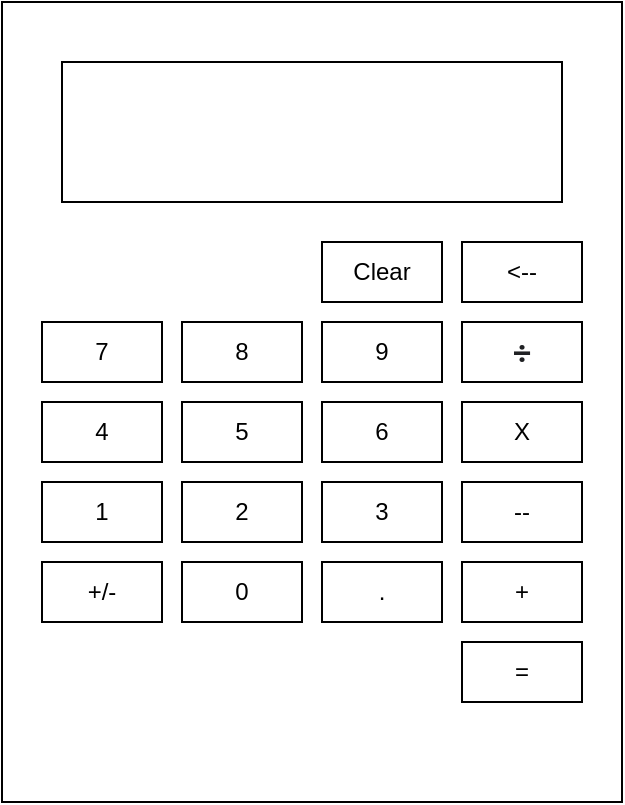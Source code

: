 <mxfile version="13.10.3" type="device"><diagram id="AuvZdxGqqd3Isdh8W4VU" name="Page-1"><mxGraphModel dx="1422" dy="794" grid="1" gridSize="10" guides="1" tooltips="1" connect="1" arrows="1" fold="1" page="1" pageScale="1" pageWidth="850" pageHeight="1100" math="0" shadow="0"><root><mxCell id="0"/><mxCell id="1" parent="0"/><mxCell id="MbUlBB1X1qrfcUu3GRpx-5" value="" style="rounded=0;whiteSpace=wrap;html=1;" vertex="1" parent="1"><mxGeometry x="180" y="190" width="310" height="400" as="geometry"/></mxCell><mxCell id="MbUlBB1X1qrfcUu3GRpx-6" value="" style="rounded=0;whiteSpace=wrap;html=1;" vertex="1" parent="1"><mxGeometry x="210" y="220" width="250" height="70" as="geometry"/></mxCell><mxCell id="MbUlBB1X1qrfcUu3GRpx-10" value="Clear" style="rounded=0;whiteSpace=wrap;html=1;" vertex="1" parent="1"><mxGeometry x="340" y="310" width="60" height="30" as="geometry"/></mxCell><mxCell id="MbUlBB1X1qrfcUu3GRpx-13" value="X" style="rounded=0;whiteSpace=wrap;html=1;" vertex="1" parent="1"><mxGeometry x="410" y="390" width="60" height="30" as="geometry"/></mxCell><mxCell id="MbUlBB1X1qrfcUu3GRpx-16" value="&lt;b style=&quot;color: rgb(32 , 33 , 36) ; font-family: &amp;#34;roboto&amp;#34; , &amp;#34;arial&amp;#34; , sans-serif ; font-size: 16px ; text-align: left ; background-color: rgb(255 , 255 , 255)&quot;&gt;÷&lt;/b&gt;" style="rounded=0;whiteSpace=wrap;html=1;" vertex="1" parent="1"><mxGeometry x="410" y="350" width="60" height="30" as="geometry"/></mxCell><mxCell id="MbUlBB1X1qrfcUu3GRpx-17" value="+" style="rounded=0;whiteSpace=wrap;html=1;" vertex="1" parent="1"><mxGeometry x="410" y="470" width="60" height="30" as="geometry"/></mxCell><mxCell id="MbUlBB1X1qrfcUu3GRpx-19" value="=" style="rounded=0;whiteSpace=wrap;html=1;" vertex="1" parent="1"><mxGeometry x="410" y="510" width="60" height="30" as="geometry"/></mxCell><mxCell id="MbUlBB1X1qrfcUu3GRpx-20" value="--" style="rounded=0;whiteSpace=wrap;html=1;" vertex="1" parent="1"><mxGeometry x="410" y="430" width="60" height="30" as="geometry"/></mxCell><mxCell id="MbUlBB1X1qrfcUu3GRpx-21" value="8" style="rounded=0;whiteSpace=wrap;html=1;" vertex="1" parent="1"><mxGeometry x="270" y="350" width="60" height="30" as="geometry"/></mxCell><mxCell id="MbUlBB1X1qrfcUu3GRpx-22" value="9" style="rounded=0;whiteSpace=wrap;html=1;" vertex="1" parent="1"><mxGeometry x="340" y="350" width="60" height="30" as="geometry"/></mxCell><mxCell id="MbUlBB1X1qrfcUu3GRpx-23" value="7" style="rounded=0;whiteSpace=wrap;html=1;" vertex="1" parent="1"><mxGeometry x="200" y="350" width="60" height="30" as="geometry"/></mxCell><mxCell id="MbUlBB1X1qrfcUu3GRpx-24" value="6" style="rounded=0;whiteSpace=wrap;html=1;" vertex="1" parent="1"><mxGeometry x="340" y="390" width="60" height="30" as="geometry"/></mxCell><mxCell id="MbUlBB1X1qrfcUu3GRpx-25" value="3" style="rounded=0;whiteSpace=wrap;html=1;" vertex="1" parent="1"><mxGeometry x="340" y="430" width="60" height="30" as="geometry"/></mxCell><mxCell id="MbUlBB1X1qrfcUu3GRpx-26" value="4" style="rounded=0;whiteSpace=wrap;html=1;" vertex="1" parent="1"><mxGeometry x="200" y="390" width="60" height="30" as="geometry"/></mxCell><mxCell id="MbUlBB1X1qrfcUu3GRpx-28" value="5" style="rounded=0;whiteSpace=wrap;html=1;" vertex="1" parent="1"><mxGeometry x="270" y="390" width="60" height="30" as="geometry"/></mxCell><mxCell id="MbUlBB1X1qrfcUu3GRpx-29" value="2" style="rounded=0;whiteSpace=wrap;html=1;" vertex="1" parent="1"><mxGeometry x="270" y="430" width="60" height="30" as="geometry"/></mxCell><mxCell id="MbUlBB1X1qrfcUu3GRpx-30" value="1" style="rounded=0;whiteSpace=wrap;html=1;" vertex="1" parent="1"><mxGeometry x="200" y="430" width="60" height="30" as="geometry"/></mxCell><mxCell id="MbUlBB1X1qrfcUu3GRpx-31" value="+/-" style="rounded=0;whiteSpace=wrap;html=1;" vertex="1" parent="1"><mxGeometry x="200" y="470" width="60" height="30" as="geometry"/></mxCell><mxCell id="MbUlBB1X1qrfcUu3GRpx-32" value="0" style="rounded=0;whiteSpace=wrap;html=1;" vertex="1" parent="1"><mxGeometry x="270" y="470" width="60" height="30" as="geometry"/></mxCell><mxCell id="MbUlBB1X1qrfcUu3GRpx-33" value="." style="rounded=0;whiteSpace=wrap;html=1;" vertex="1" parent="1"><mxGeometry x="340" y="470" width="60" height="30" as="geometry"/></mxCell><mxCell id="MbUlBB1X1qrfcUu3GRpx-34" value="&amp;lt;--" style="rounded=0;whiteSpace=wrap;html=1;" vertex="1" parent="1"><mxGeometry x="410" y="310" width="60" height="30" as="geometry"/></mxCell></root></mxGraphModel></diagram></mxfile>
